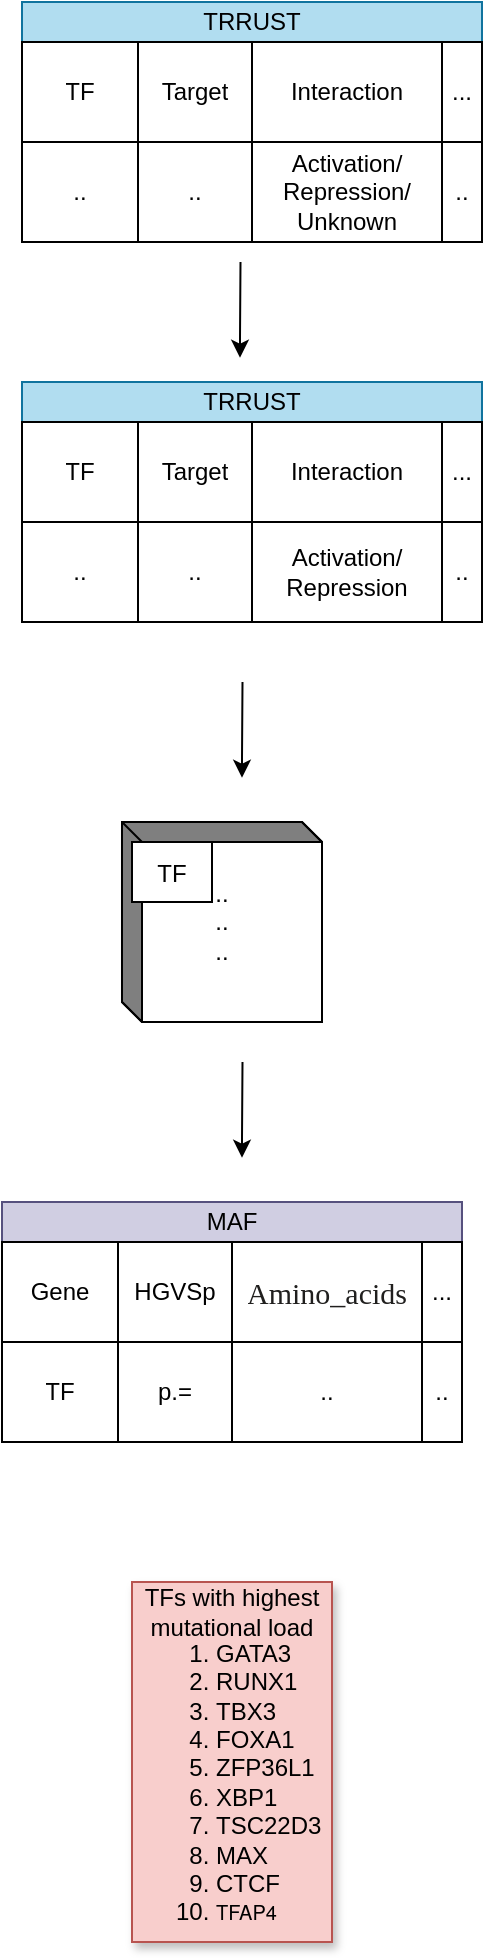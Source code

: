 <mxfile version="22.0.8" type="github">
  <diagram name="Page-1" id="2kIWHCX9EmGJ44qLht0y">
    <mxGraphModel dx="984" dy="644" grid="1" gridSize="10" guides="1" tooltips="1" connect="1" arrows="1" fold="1" page="1" pageScale="1" pageWidth="827" pageHeight="1169" math="0" shadow="0">
      <root>
        <mxCell id="0" />
        <mxCell id="1" parent="0" />
        <mxCell id="IzR-FZCqbxqnZNjVjUYu-78" value="TRRUST" style="swimlane;fontStyle=0;childLayout=stackLayout;horizontal=1;startSize=20;horizontalStack=0;resizeParent=1;resizeParentMax=0;resizeLast=0;collapsible=0;marginBottom=0;swimlaneFillColor=#ffffff;whiteSpace=wrap;fillColor=#b1ddf0;strokeColor=#10739e;" vertex="1" parent="1">
          <mxGeometry x="50" y="30" width="230" height="120" as="geometry" />
        </mxCell>
        <mxCell id="IzR-FZCqbxqnZNjVjUYu-95" value="" style="shape=table;startSize=0;container=1;collapsible=0;childLayout=tableLayout;" vertex="1" parent="IzR-FZCqbxqnZNjVjUYu-78">
          <mxGeometry y="20" width="230" height="100" as="geometry" />
        </mxCell>
        <mxCell id="IzR-FZCqbxqnZNjVjUYu-96" value="" style="shape=tableRow;horizontal=0;startSize=0;swimlaneHead=0;swimlaneBody=0;strokeColor=inherit;top=0;left=0;bottom=0;right=0;collapsible=0;dropTarget=0;fillColor=none;points=[[0,0.5],[1,0.5]];portConstraint=eastwest;" vertex="1" parent="IzR-FZCqbxqnZNjVjUYu-95">
          <mxGeometry width="230" height="50" as="geometry" />
        </mxCell>
        <mxCell id="IzR-FZCqbxqnZNjVjUYu-97" value="TF" style="shape=partialRectangle;html=1;connectable=0;strokeColor=inherit;overflow=hidden;fillColor=none;top=0;left=0;bottom=0;right=0;pointerEvents=1;whiteSpace=wrap;" vertex="1" parent="IzR-FZCqbxqnZNjVjUYu-96">
          <mxGeometry width="58" height="50" as="geometry">
            <mxRectangle width="58" height="50" as="alternateBounds" />
          </mxGeometry>
        </mxCell>
        <mxCell id="IzR-FZCqbxqnZNjVjUYu-98" value="Target" style="shape=partialRectangle;html=1;whiteSpace=wrap;connectable=0;strokeColor=inherit;overflow=hidden;fillColor=none;top=0;left=0;bottom=0;right=0;pointerEvents=1;" vertex="1" parent="IzR-FZCqbxqnZNjVjUYu-96">
          <mxGeometry x="58" width="57" height="50" as="geometry">
            <mxRectangle width="57" height="50" as="alternateBounds" />
          </mxGeometry>
        </mxCell>
        <mxCell id="IzR-FZCqbxqnZNjVjUYu-99" value="Interaction" style="shape=partialRectangle;html=1;whiteSpace=wrap;connectable=0;strokeColor=inherit;overflow=hidden;fillColor=none;top=0;left=0;bottom=0;right=0;pointerEvents=1;" vertex="1" parent="IzR-FZCqbxqnZNjVjUYu-96">
          <mxGeometry x="115" width="95" height="50" as="geometry">
            <mxRectangle width="95" height="50" as="alternateBounds" />
          </mxGeometry>
        </mxCell>
        <mxCell id="IzR-FZCqbxqnZNjVjUYu-100" value="..." style="shape=partialRectangle;html=1;whiteSpace=wrap;connectable=0;strokeColor=inherit;overflow=hidden;fillColor=none;top=0;left=0;bottom=0;right=0;pointerEvents=1;" vertex="1" parent="IzR-FZCqbxqnZNjVjUYu-96">
          <mxGeometry x="210" width="20" height="50" as="geometry">
            <mxRectangle width="20" height="50" as="alternateBounds" />
          </mxGeometry>
        </mxCell>
        <mxCell id="IzR-FZCqbxqnZNjVjUYu-101" value="" style="shape=tableRow;horizontal=0;startSize=0;swimlaneHead=0;swimlaneBody=0;strokeColor=inherit;top=0;left=0;bottom=0;right=0;collapsible=0;dropTarget=0;fillColor=none;points=[[0,0.5],[1,0.5]];portConstraint=eastwest;" vertex="1" parent="IzR-FZCqbxqnZNjVjUYu-95">
          <mxGeometry y="50" width="230" height="50" as="geometry" />
        </mxCell>
        <mxCell id="IzR-FZCqbxqnZNjVjUYu-102" value=".." style="shape=partialRectangle;html=1;whiteSpace=wrap;connectable=0;strokeColor=inherit;overflow=hidden;fillColor=none;top=0;left=0;bottom=0;right=0;pointerEvents=1;" vertex="1" parent="IzR-FZCqbxqnZNjVjUYu-101">
          <mxGeometry width="58" height="50" as="geometry">
            <mxRectangle width="58" height="50" as="alternateBounds" />
          </mxGeometry>
        </mxCell>
        <mxCell id="IzR-FZCqbxqnZNjVjUYu-103" value=".." style="shape=partialRectangle;html=1;whiteSpace=wrap;connectable=0;strokeColor=inherit;overflow=hidden;fillColor=none;top=0;left=0;bottom=0;right=0;pointerEvents=1;" vertex="1" parent="IzR-FZCqbxqnZNjVjUYu-101">
          <mxGeometry x="58" width="57" height="50" as="geometry">
            <mxRectangle width="57" height="50" as="alternateBounds" />
          </mxGeometry>
        </mxCell>
        <mxCell id="IzR-FZCqbxqnZNjVjUYu-104" value="Activation/&lt;br&gt;Repression/&lt;br&gt;Unknown" style="shape=partialRectangle;html=1;connectable=0;strokeColor=inherit;overflow=hidden;fillColor=none;top=0;left=0;bottom=0;right=0;pointerEvents=1;whiteSpace=wrap;" vertex="1" parent="IzR-FZCqbxqnZNjVjUYu-101">
          <mxGeometry x="115" width="95" height="50" as="geometry">
            <mxRectangle width="95" height="50" as="alternateBounds" />
          </mxGeometry>
        </mxCell>
        <mxCell id="IzR-FZCqbxqnZNjVjUYu-105" value="..&lt;br&gt;" style="shape=partialRectangle;html=1;whiteSpace=wrap;connectable=0;strokeColor=inherit;overflow=hidden;fillColor=none;top=0;left=0;bottom=0;right=0;pointerEvents=1;" vertex="1" parent="IzR-FZCqbxqnZNjVjUYu-101">
          <mxGeometry x="210" width="20" height="50" as="geometry">
            <mxRectangle width="20" height="50" as="alternateBounds" />
          </mxGeometry>
        </mxCell>
        <mxCell id="IzR-FZCqbxqnZNjVjUYu-79" value="..&lt;br&gt;..&lt;br&gt;..&lt;br&gt;" style="html=1;dashed=0;whiteSpace=wrap;shape=mxgraph.dfd.externalEntity" vertex="1" parent="1">
          <mxGeometry x="100" y="440" width="100" height="100" as="geometry" />
        </mxCell>
        <mxCell id="IzR-FZCqbxqnZNjVjUYu-80" value="TF" style="autosize=1;part=1;resizable=0;strokeColor=inherit;fillColor=inherit;gradientColor=inherit;" vertex="1" parent="IzR-FZCqbxqnZNjVjUYu-79">
          <mxGeometry width="40" height="30" relative="1" as="geometry">
            <mxPoint x="5" y="10" as="offset" />
          </mxGeometry>
        </mxCell>
        <mxCell id="IzR-FZCqbxqnZNjVjUYu-106" value="" style="endArrow=classic;html=1;rounded=0;exitX=0.475;exitY=1.043;exitDx=0;exitDy=0;exitPerimeter=0;" edge="1" parent="1">
          <mxGeometry width="50" height="50" relative="1" as="geometry">
            <mxPoint x="159.25" y="160.0" as="sourcePoint" />
            <mxPoint x="159" y="207.85" as="targetPoint" />
            <Array as="points">
              <mxPoint x="159" y="197.85" />
            </Array>
          </mxGeometry>
        </mxCell>
        <mxCell id="IzR-FZCqbxqnZNjVjUYu-107" value="TRRUST" style="swimlane;fontStyle=0;childLayout=stackLayout;horizontal=1;startSize=20;fillColor=#b1ddf0;horizontalStack=0;resizeParent=1;resizeParentMax=0;resizeLast=0;collapsible=0;marginBottom=0;swimlaneFillColor=#ffffff;whiteSpace=wrap;strokeColor=#10739e;" vertex="1" parent="1">
          <mxGeometry x="50" y="220" width="230" height="120" as="geometry" />
        </mxCell>
        <mxCell id="IzR-FZCqbxqnZNjVjUYu-108" value="" style="shape=table;startSize=0;container=1;collapsible=0;childLayout=tableLayout;" vertex="1" parent="IzR-FZCqbxqnZNjVjUYu-107">
          <mxGeometry y="20" width="230" height="100" as="geometry" />
        </mxCell>
        <mxCell id="IzR-FZCqbxqnZNjVjUYu-109" value="" style="shape=tableRow;horizontal=0;startSize=0;swimlaneHead=0;swimlaneBody=0;strokeColor=inherit;top=0;left=0;bottom=0;right=0;collapsible=0;dropTarget=0;fillColor=none;points=[[0,0.5],[1,0.5]];portConstraint=eastwest;" vertex="1" parent="IzR-FZCqbxqnZNjVjUYu-108">
          <mxGeometry width="230" height="50" as="geometry" />
        </mxCell>
        <mxCell id="IzR-FZCqbxqnZNjVjUYu-110" value="TF" style="shape=partialRectangle;html=1;connectable=0;strokeColor=inherit;overflow=hidden;fillColor=none;top=0;left=0;bottom=0;right=0;pointerEvents=1;whiteSpace=wrap;" vertex="1" parent="IzR-FZCqbxqnZNjVjUYu-109">
          <mxGeometry width="58" height="50" as="geometry">
            <mxRectangle width="58" height="50" as="alternateBounds" />
          </mxGeometry>
        </mxCell>
        <mxCell id="IzR-FZCqbxqnZNjVjUYu-111" value="Target" style="shape=partialRectangle;html=1;whiteSpace=wrap;connectable=0;strokeColor=inherit;overflow=hidden;fillColor=none;top=0;left=0;bottom=0;right=0;pointerEvents=1;" vertex="1" parent="IzR-FZCqbxqnZNjVjUYu-109">
          <mxGeometry x="58" width="57" height="50" as="geometry">
            <mxRectangle width="57" height="50" as="alternateBounds" />
          </mxGeometry>
        </mxCell>
        <mxCell id="IzR-FZCqbxqnZNjVjUYu-112" value="Interaction" style="shape=partialRectangle;html=1;whiteSpace=wrap;connectable=0;strokeColor=inherit;overflow=hidden;fillColor=none;top=0;left=0;bottom=0;right=0;pointerEvents=1;" vertex="1" parent="IzR-FZCqbxqnZNjVjUYu-109">
          <mxGeometry x="115" width="95" height="50" as="geometry">
            <mxRectangle width="95" height="50" as="alternateBounds" />
          </mxGeometry>
        </mxCell>
        <mxCell id="IzR-FZCqbxqnZNjVjUYu-113" value="..." style="shape=partialRectangle;html=1;whiteSpace=wrap;connectable=0;strokeColor=inherit;overflow=hidden;fillColor=none;top=0;left=0;bottom=0;right=0;pointerEvents=1;" vertex="1" parent="IzR-FZCqbxqnZNjVjUYu-109">
          <mxGeometry x="210" width="20" height="50" as="geometry">
            <mxRectangle width="20" height="50" as="alternateBounds" />
          </mxGeometry>
        </mxCell>
        <mxCell id="IzR-FZCqbxqnZNjVjUYu-114" value="" style="shape=tableRow;horizontal=0;startSize=0;swimlaneHead=0;swimlaneBody=0;strokeColor=inherit;top=0;left=0;bottom=0;right=0;collapsible=0;dropTarget=0;fillColor=none;points=[[0,0.5],[1,0.5]];portConstraint=eastwest;" vertex="1" parent="IzR-FZCqbxqnZNjVjUYu-108">
          <mxGeometry y="50" width="230" height="50" as="geometry" />
        </mxCell>
        <mxCell id="IzR-FZCqbxqnZNjVjUYu-115" value=".." style="shape=partialRectangle;html=1;whiteSpace=wrap;connectable=0;strokeColor=inherit;overflow=hidden;fillColor=none;top=0;left=0;bottom=0;right=0;pointerEvents=1;" vertex="1" parent="IzR-FZCqbxqnZNjVjUYu-114">
          <mxGeometry width="58" height="50" as="geometry">
            <mxRectangle width="58" height="50" as="alternateBounds" />
          </mxGeometry>
        </mxCell>
        <mxCell id="IzR-FZCqbxqnZNjVjUYu-116" value=".." style="shape=partialRectangle;html=1;whiteSpace=wrap;connectable=0;strokeColor=inherit;overflow=hidden;fillColor=none;top=0;left=0;bottom=0;right=0;pointerEvents=1;" vertex="1" parent="IzR-FZCqbxqnZNjVjUYu-114">
          <mxGeometry x="58" width="57" height="50" as="geometry">
            <mxRectangle width="57" height="50" as="alternateBounds" />
          </mxGeometry>
        </mxCell>
        <mxCell id="IzR-FZCqbxqnZNjVjUYu-117" value="Activation/&lt;br&gt;Repression" style="shape=partialRectangle;html=1;connectable=0;strokeColor=inherit;overflow=hidden;fillColor=none;top=0;left=0;bottom=0;right=0;pointerEvents=1;whiteSpace=wrap;" vertex="1" parent="IzR-FZCqbxqnZNjVjUYu-114">
          <mxGeometry x="115" width="95" height="50" as="geometry">
            <mxRectangle width="95" height="50" as="alternateBounds" />
          </mxGeometry>
        </mxCell>
        <mxCell id="IzR-FZCqbxqnZNjVjUYu-118" value="..&lt;br&gt;" style="shape=partialRectangle;html=1;whiteSpace=wrap;connectable=0;strokeColor=inherit;overflow=hidden;fillColor=none;top=0;left=0;bottom=0;right=0;pointerEvents=1;" vertex="1" parent="IzR-FZCqbxqnZNjVjUYu-114">
          <mxGeometry x="210" width="20" height="50" as="geometry">
            <mxRectangle width="20" height="50" as="alternateBounds" />
          </mxGeometry>
        </mxCell>
        <mxCell id="IzR-FZCqbxqnZNjVjUYu-119" value="" style="endArrow=classic;html=1;rounded=0;exitX=0.475;exitY=1.043;exitDx=0;exitDy=0;exitPerimeter=0;" edge="1" parent="1">
          <mxGeometry width="50" height="50" relative="1" as="geometry">
            <mxPoint x="160.25" y="370.0" as="sourcePoint" />
            <mxPoint x="160" y="417.85" as="targetPoint" />
            <Array as="points">
              <mxPoint x="160" y="407.85" />
            </Array>
          </mxGeometry>
        </mxCell>
        <mxCell id="IzR-FZCqbxqnZNjVjUYu-121" value="MAF" style="swimlane;fontStyle=0;childLayout=stackLayout;horizontal=1;startSize=20;fillColor=#d0cee2;horizontalStack=0;resizeParent=1;resizeParentMax=0;resizeLast=0;collapsible=0;marginBottom=0;swimlaneFillColor=#ffffff;whiteSpace=wrap;strokeColor=#56517e;" vertex="1" parent="1">
          <mxGeometry x="40" y="630" width="230" height="120" as="geometry" />
        </mxCell>
        <mxCell id="IzR-FZCqbxqnZNjVjUYu-122" value="" style="shape=table;startSize=0;container=1;collapsible=0;childLayout=tableLayout;" vertex="1" parent="IzR-FZCqbxqnZNjVjUYu-121">
          <mxGeometry y="20" width="230" height="100" as="geometry" />
        </mxCell>
        <mxCell id="IzR-FZCqbxqnZNjVjUYu-123" value="" style="shape=tableRow;horizontal=0;startSize=0;swimlaneHead=0;swimlaneBody=0;strokeColor=inherit;top=0;left=0;bottom=0;right=0;collapsible=0;dropTarget=0;fillColor=none;points=[[0,0.5],[1,0.5]];portConstraint=eastwest;" vertex="1" parent="IzR-FZCqbxqnZNjVjUYu-122">
          <mxGeometry width="230" height="50" as="geometry" />
        </mxCell>
        <mxCell id="IzR-FZCqbxqnZNjVjUYu-124" value="Gene" style="shape=partialRectangle;html=1;connectable=0;strokeColor=inherit;overflow=hidden;fillColor=none;top=0;left=0;bottom=0;right=0;pointerEvents=1;whiteSpace=wrap;" vertex="1" parent="IzR-FZCqbxqnZNjVjUYu-123">
          <mxGeometry width="58" height="50" as="geometry">
            <mxRectangle width="58" height="50" as="alternateBounds" />
          </mxGeometry>
        </mxCell>
        <mxCell id="IzR-FZCqbxqnZNjVjUYu-125" value="HGVSp" style="shape=partialRectangle;html=1;whiteSpace=wrap;connectable=0;strokeColor=inherit;overflow=hidden;fillColor=none;top=0;left=0;bottom=0;right=0;pointerEvents=1;" vertex="1" parent="IzR-FZCqbxqnZNjVjUYu-123">
          <mxGeometry x="58" width="57" height="50" as="geometry">
            <mxRectangle width="57" height="50" as="alternateBounds" />
          </mxGeometry>
        </mxCell>
        <mxCell id="IzR-FZCqbxqnZNjVjUYu-126" value="&lt;p style=&quot;text-align: start; margin: 0in; font-family: Slack-Lato; font-size: 11.25pt; color: rgb(32, 31, 30);&quot;&gt;Amino_acids&lt;/p&gt;" style="shape=partialRectangle;html=1;whiteSpace=wrap;connectable=0;strokeColor=inherit;overflow=hidden;fillColor=none;top=0;left=0;bottom=0;right=0;pointerEvents=1;" vertex="1" parent="IzR-FZCqbxqnZNjVjUYu-123">
          <mxGeometry x="115" width="95" height="50" as="geometry">
            <mxRectangle width="95" height="50" as="alternateBounds" />
          </mxGeometry>
        </mxCell>
        <mxCell id="IzR-FZCqbxqnZNjVjUYu-127" value="..." style="shape=partialRectangle;html=1;whiteSpace=wrap;connectable=0;strokeColor=inherit;overflow=hidden;fillColor=none;top=0;left=0;bottom=0;right=0;pointerEvents=1;" vertex="1" parent="IzR-FZCqbxqnZNjVjUYu-123">
          <mxGeometry x="210" width="20" height="50" as="geometry">
            <mxRectangle width="20" height="50" as="alternateBounds" />
          </mxGeometry>
        </mxCell>
        <mxCell id="IzR-FZCqbxqnZNjVjUYu-128" value="" style="shape=tableRow;horizontal=0;startSize=0;swimlaneHead=0;swimlaneBody=0;strokeColor=inherit;top=0;left=0;bottom=0;right=0;collapsible=0;dropTarget=0;fillColor=none;points=[[0,0.5],[1,0.5]];portConstraint=eastwest;" vertex="1" parent="IzR-FZCqbxqnZNjVjUYu-122">
          <mxGeometry y="50" width="230" height="50" as="geometry" />
        </mxCell>
        <mxCell id="IzR-FZCqbxqnZNjVjUYu-129" value="TF" style="shape=partialRectangle;html=1;whiteSpace=wrap;connectable=0;strokeColor=inherit;overflow=hidden;fillColor=none;top=0;left=0;bottom=0;right=0;pointerEvents=1;" vertex="1" parent="IzR-FZCqbxqnZNjVjUYu-128">
          <mxGeometry width="58" height="50" as="geometry">
            <mxRectangle width="58" height="50" as="alternateBounds" />
          </mxGeometry>
        </mxCell>
        <mxCell id="IzR-FZCqbxqnZNjVjUYu-130" value="p.=" style="shape=partialRectangle;html=1;whiteSpace=wrap;connectable=0;strokeColor=inherit;overflow=hidden;fillColor=none;top=0;left=0;bottom=0;right=0;pointerEvents=1;" vertex="1" parent="IzR-FZCqbxqnZNjVjUYu-128">
          <mxGeometry x="58" width="57" height="50" as="geometry">
            <mxRectangle width="57" height="50" as="alternateBounds" />
          </mxGeometry>
        </mxCell>
        <mxCell id="IzR-FZCqbxqnZNjVjUYu-131" value=".." style="shape=partialRectangle;html=1;connectable=0;strokeColor=inherit;overflow=hidden;fillColor=none;top=0;left=0;bottom=0;right=0;pointerEvents=1;whiteSpace=wrap;" vertex="1" parent="IzR-FZCqbxqnZNjVjUYu-128">
          <mxGeometry x="115" width="95" height="50" as="geometry">
            <mxRectangle width="95" height="50" as="alternateBounds" />
          </mxGeometry>
        </mxCell>
        <mxCell id="IzR-FZCqbxqnZNjVjUYu-132" value="..&lt;br&gt;" style="shape=partialRectangle;html=1;whiteSpace=wrap;connectable=0;strokeColor=inherit;overflow=hidden;fillColor=none;top=0;left=0;bottom=0;right=0;pointerEvents=1;" vertex="1" parent="IzR-FZCqbxqnZNjVjUYu-128">
          <mxGeometry x="210" width="20" height="50" as="geometry">
            <mxRectangle width="20" height="50" as="alternateBounds" />
          </mxGeometry>
        </mxCell>
        <mxCell id="IzR-FZCqbxqnZNjVjUYu-157" value="" style="endArrow=classic;html=1;rounded=0;exitX=0.475;exitY=1.043;exitDx=0;exitDy=0;exitPerimeter=0;" edge="1" parent="1">
          <mxGeometry width="50" height="50" relative="1" as="geometry">
            <mxPoint x="160.25" y="560.0" as="sourcePoint" />
            <mxPoint x="160" y="607.85" as="targetPoint" />
            <Array as="points">
              <mxPoint x="160" y="597.85" />
            </Array>
          </mxGeometry>
        </mxCell>
        <mxCell id="IzR-FZCqbxqnZNjVjUYu-160" value="&lt;div&gt;&lt;font size=&quot;1&quot; face=&quot;Helvetica Neue&quot;&gt;&lt;br&gt;&lt;/font&gt;&lt;/div&gt;&lt;p style=&quot;margin: 0px; font-stretch: normal; font-size: 10px; line-height: normal; font-family: &amp;quot;Helvetica Neue&amp;quot;; font-size-adjust: none; font-kerning: auto; font-variant-alternates: normal; font-variant-ligatures: normal; font-variant-numeric: normal; font-variant-east-asian: normal; font-variant-position: normal; font-feature-settings: normal; font-optical-sizing: auto; font-variation-settings: normal;&quot;&gt;&lt;/p&gt;&lt;ol&gt;&lt;li&gt;GATA3&lt;br&gt;&lt;/li&gt;&lt;li&gt;RUNX1&lt;br&gt;&lt;/li&gt;&lt;li&gt;TBX3&lt;br&gt;&lt;/li&gt;&lt;li&gt;FOXA1&lt;br&gt;&lt;/li&gt;&lt;li&gt;ZFP36L1&lt;br&gt;&lt;/li&gt;&lt;li&gt;XBP1&lt;br&gt;&lt;/li&gt;&lt;li&gt;TSC22D3&lt;br&gt;&lt;/li&gt;&lt;li&gt;MAX&lt;/li&gt;&lt;li&gt;CTCF&lt;br&gt;&lt;/li&gt;&lt;li&gt;&lt;p style=&quot;margin: 0px; font-style: normal; font-variant-caps: normal; font-stretch: normal; font-size: 10px; line-height: normal; font-family: &amp;quot;Helvetica Neue&amp;quot;; font-size-adjust: none; font-kerning: auto; font-variant-alternates: normal; font-variant-ligatures: normal; font-variant-numeric: normal; font-variant-east-asian: normal; font-variant-position: normal; font-feature-settings: normal; font-optical-sizing: auto; font-variation-settings: normal;&quot;&gt;TFAP4&lt;/p&gt;&lt;/li&gt;&lt;/ol&gt;&lt;p&gt;&lt;/p&gt;" style="text;strokeColor=#b85450;fillColor=#f8cecc;html=1;whiteSpace=wrap;verticalAlign=middle;overflow=hidden;rounded=0;glass=0;shadow=1;" vertex="1" parent="1">
          <mxGeometry x="105" y="820" width="100" height="180" as="geometry" />
        </mxCell>
        <mxCell id="IzR-FZCqbxqnZNjVjUYu-161" value="TFs with highest mutational load" style="text;strokeColor=none;align=center;fillColor=none;html=1;verticalAlign=middle;whiteSpace=wrap;rounded=0;" vertex="1" parent="1">
          <mxGeometry x="105" y="820" width="100" height="30" as="geometry" />
        </mxCell>
      </root>
    </mxGraphModel>
  </diagram>
</mxfile>

